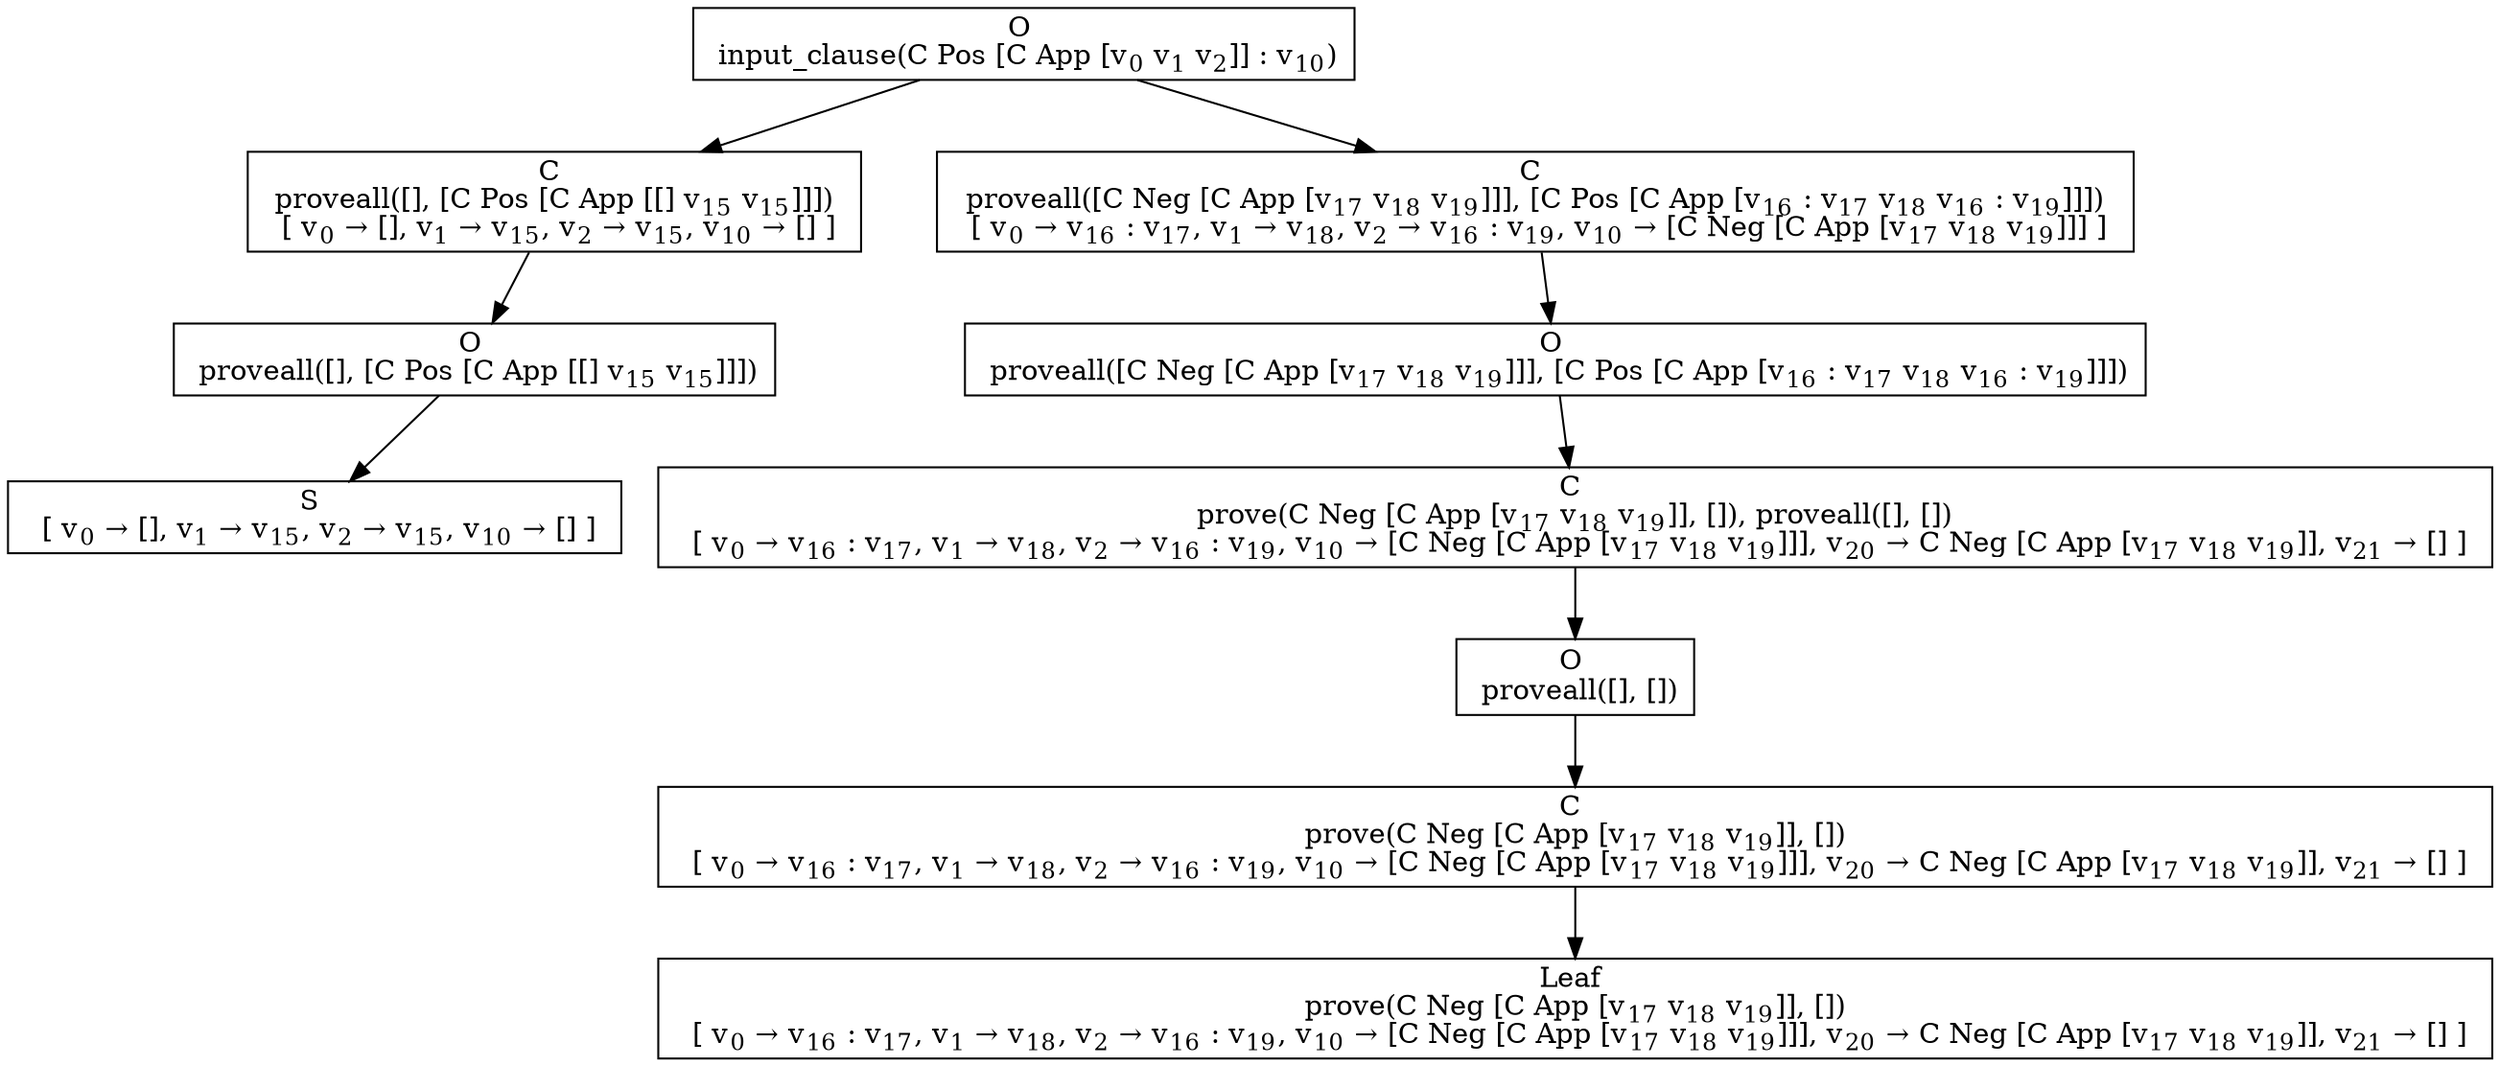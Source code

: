 digraph {
    graph [rankdir=TB
          ,bgcolor=transparent];
    node [shape=box
         ,fillcolor=white
         ,style=filled];
    0 [label=<O <BR/> input_clause(C Pos [C App [v<SUB>0</SUB> v<SUB>1</SUB> v<SUB>2</SUB>]] : v<SUB>10</SUB>)>];
    1 [label=<C <BR/> proveall([], [C Pos [C App [[] v<SUB>15</SUB> v<SUB>15</SUB>]]]) <BR/>  [ v<SUB>0</SUB> &rarr; [], v<SUB>1</SUB> &rarr; v<SUB>15</SUB>, v<SUB>2</SUB> &rarr; v<SUB>15</SUB>, v<SUB>10</SUB> &rarr; [] ] >];
    2 [label=<C <BR/> proveall([C Neg [C App [v<SUB>17</SUB> v<SUB>18</SUB> v<SUB>19</SUB>]]], [C Pos [C App [v<SUB>16</SUB> : v<SUB>17</SUB> v<SUB>18</SUB> v<SUB>16</SUB> : v<SUB>19</SUB>]]]) <BR/>  [ v<SUB>0</SUB> &rarr; v<SUB>16</SUB> : v<SUB>17</SUB>, v<SUB>1</SUB> &rarr; v<SUB>18</SUB>, v<SUB>2</SUB> &rarr; v<SUB>16</SUB> : v<SUB>19</SUB>, v<SUB>10</SUB> &rarr; [C Neg [C App [v<SUB>17</SUB> v<SUB>18</SUB> v<SUB>19</SUB>]]] ] >];
    3 [label=<O <BR/> proveall([], [C Pos [C App [[] v<SUB>15</SUB> v<SUB>15</SUB>]]])>];
    4 [label=<S <BR/>  [ v<SUB>0</SUB> &rarr; [], v<SUB>1</SUB> &rarr; v<SUB>15</SUB>, v<SUB>2</SUB> &rarr; v<SUB>15</SUB>, v<SUB>10</SUB> &rarr; [] ] >];
    5 [label=<O <BR/> proveall([C Neg [C App [v<SUB>17</SUB> v<SUB>18</SUB> v<SUB>19</SUB>]]], [C Pos [C App [v<SUB>16</SUB> : v<SUB>17</SUB> v<SUB>18</SUB> v<SUB>16</SUB> : v<SUB>19</SUB>]]])>];
    6 [label=<C <BR/> prove(C Neg [C App [v<SUB>17</SUB> v<SUB>18</SUB> v<SUB>19</SUB>]], []), proveall([], []) <BR/>  [ v<SUB>0</SUB> &rarr; v<SUB>16</SUB> : v<SUB>17</SUB>, v<SUB>1</SUB> &rarr; v<SUB>18</SUB>, v<SUB>2</SUB> &rarr; v<SUB>16</SUB> : v<SUB>19</SUB>, v<SUB>10</SUB> &rarr; [C Neg [C App [v<SUB>17</SUB> v<SUB>18</SUB> v<SUB>19</SUB>]]], v<SUB>20</SUB> &rarr; C Neg [C App [v<SUB>17</SUB> v<SUB>18</SUB> v<SUB>19</SUB>]], v<SUB>21</SUB> &rarr; [] ] >];
    7 [label=<O <BR/> proveall([], [])>];
    8 [label=<C <BR/> prove(C Neg [C App [v<SUB>17</SUB> v<SUB>18</SUB> v<SUB>19</SUB>]], []) <BR/>  [ v<SUB>0</SUB> &rarr; v<SUB>16</SUB> : v<SUB>17</SUB>, v<SUB>1</SUB> &rarr; v<SUB>18</SUB>, v<SUB>2</SUB> &rarr; v<SUB>16</SUB> : v<SUB>19</SUB>, v<SUB>10</SUB> &rarr; [C Neg [C App [v<SUB>17</SUB> v<SUB>18</SUB> v<SUB>19</SUB>]]], v<SUB>20</SUB> &rarr; C Neg [C App [v<SUB>17</SUB> v<SUB>18</SUB> v<SUB>19</SUB>]], v<SUB>21</SUB> &rarr; [] ] >];
    9 [label=<Leaf <BR/> prove(C Neg [C App [v<SUB>17</SUB> v<SUB>18</SUB> v<SUB>19</SUB>]], []) <BR/>  [ v<SUB>0</SUB> &rarr; v<SUB>16</SUB> : v<SUB>17</SUB>, v<SUB>1</SUB> &rarr; v<SUB>18</SUB>, v<SUB>2</SUB> &rarr; v<SUB>16</SUB> : v<SUB>19</SUB>, v<SUB>10</SUB> &rarr; [C Neg [C App [v<SUB>17</SUB> v<SUB>18</SUB> v<SUB>19</SUB>]]], v<SUB>20</SUB> &rarr; C Neg [C App [v<SUB>17</SUB> v<SUB>18</SUB> v<SUB>19</SUB>]], v<SUB>21</SUB> &rarr; [] ] >];
    0 -> 1 [label=""];
    0 -> 2 [label=""];
    1 -> 3 [label=""];
    2 -> 5 [label=""];
    3 -> 4 [label=""];
    5 -> 6 [label=""];
    6 -> 7 [label=""];
    7 -> 8 [label=""];
    8 -> 9 [label=""];
}